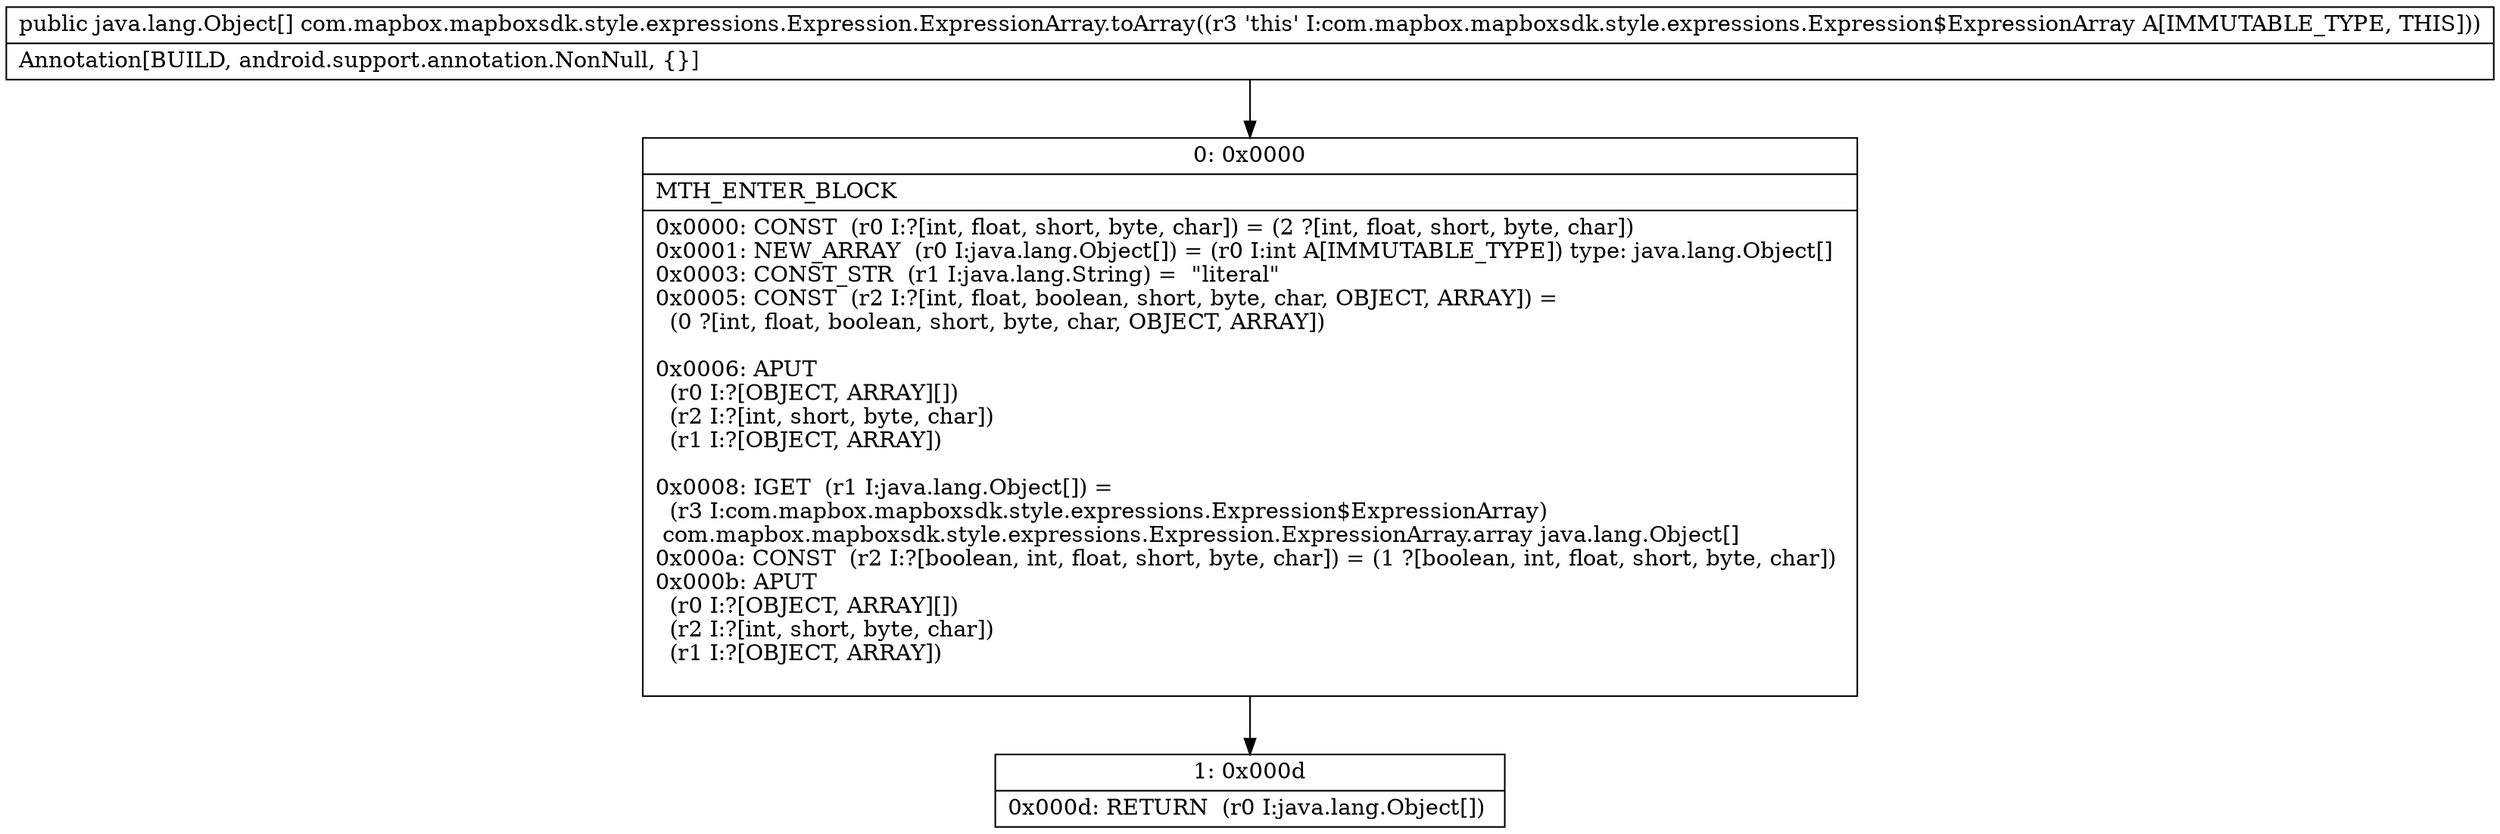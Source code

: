 digraph "CFG forcom.mapbox.mapboxsdk.style.expressions.Expression.ExpressionArray.toArray()[Ljava\/lang\/Object;" {
Node_0 [shape=record,label="{0\:\ 0x0000|MTH_ENTER_BLOCK\l|0x0000: CONST  (r0 I:?[int, float, short, byte, char]) = (2 ?[int, float, short, byte, char]) \l0x0001: NEW_ARRAY  (r0 I:java.lang.Object[]) = (r0 I:int A[IMMUTABLE_TYPE]) type: java.lang.Object[] \l0x0003: CONST_STR  (r1 I:java.lang.String) =  \"literal\" \l0x0005: CONST  (r2 I:?[int, float, boolean, short, byte, char, OBJECT, ARRAY]) = \l  (0 ?[int, float, boolean, short, byte, char, OBJECT, ARRAY])\l \l0x0006: APUT  \l  (r0 I:?[OBJECT, ARRAY][])\l  (r2 I:?[int, short, byte, char])\l  (r1 I:?[OBJECT, ARRAY])\l \l0x0008: IGET  (r1 I:java.lang.Object[]) = \l  (r3 I:com.mapbox.mapboxsdk.style.expressions.Expression$ExpressionArray)\l com.mapbox.mapboxsdk.style.expressions.Expression.ExpressionArray.array java.lang.Object[] \l0x000a: CONST  (r2 I:?[boolean, int, float, short, byte, char]) = (1 ?[boolean, int, float, short, byte, char]) \l0x000b: APUT  \l  (r0 I:?[OBJECT, ARRAY][])\l  (r2 I:?[int, short, byte, char])\l  (r1 I:?[OBJECT, ARRAY])\l \l}"];
Node_1 [shape=record,label="{1\:\ 0x000d|0x000d: RETURN  (r0 I:java.lang.Object[]) \l}"];
MethodNode[shape=record,label="{public java.lang.Object[] com.mapbox.mapboxsdk.style.expressions.Expression.ExpressionArray.toArray((r3 'this' I:com.mapbox.mapboxsdk.style.expressions.Expression$ExpressionArray A[IMMUTABLE_TYPE, THIS]))  | Annotation[BUILD, android.support.annotation.NonNull, \{\}]\l}"];
MethodNode -> Node_0;
Node_0 -> Node_1;
}

